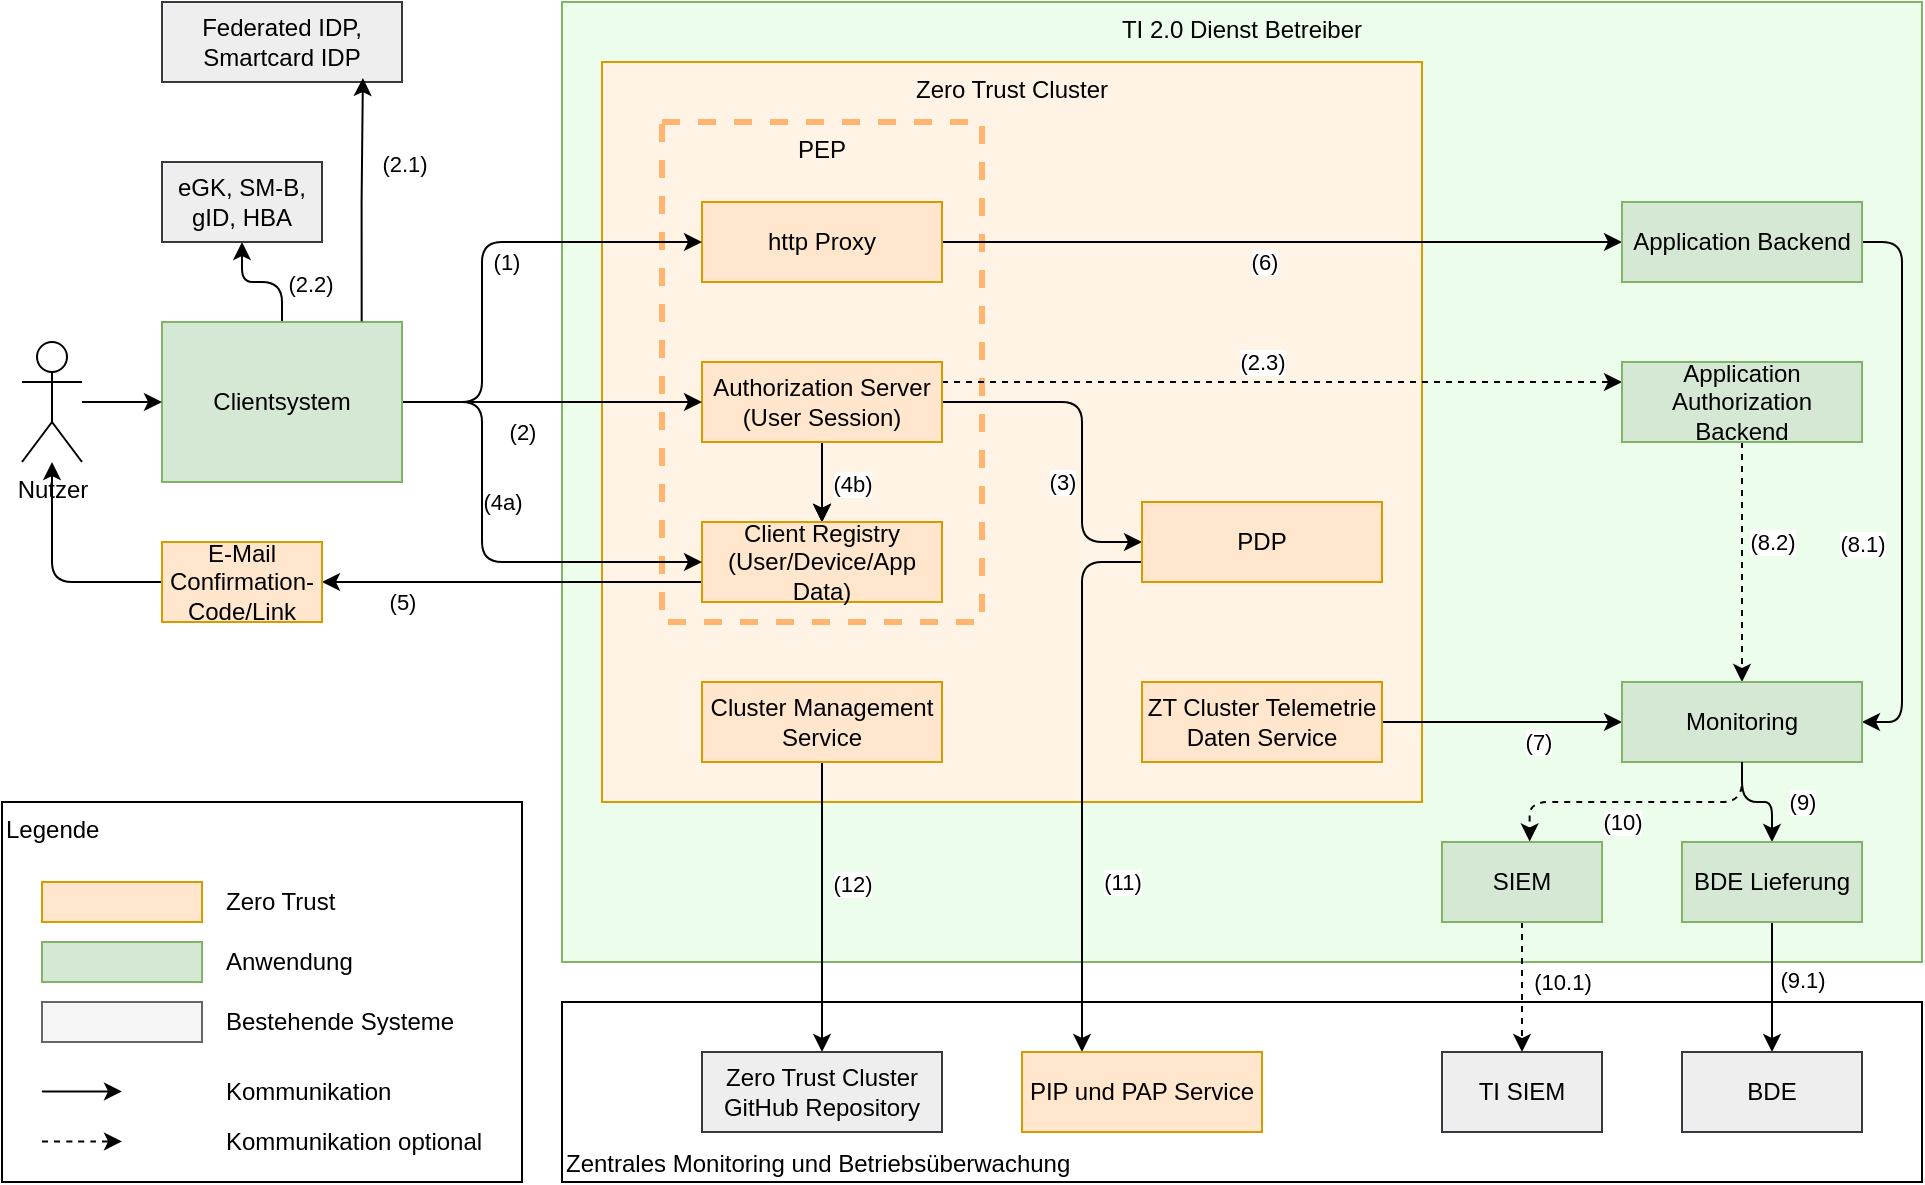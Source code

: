 <mxfile version="24.4.13" type="device">
  <diagram name="Seite-1" id="rmcg_aQgjtSpjyozXI4n">
    <mxGraphModel dx="1434" dy="746" grid="1" gridSize="10" guides="1" tooltips="1" connect="1" arrows="1" fold="1" page="1" pageScale="1" pageWidth="1169" pageHeight="827" math="0" shadow="0">
      <root>
        <mxCell id="0" />
        <mxCell id="1" parent="0" />
        <mxCell id="VlHYgpy21l1go6Lui4qg-73" value="Legende" style="rounded=0;whiteSpace=wrap;html=1;align=left;verticalAlign=top;" vertex="1" parent="1">
          <mxGeometry x="160" y="500" width="260" height="190" as="geometry" />
        </mxCell>
        <mxCell id="VlHYgpy21l1go6Lui4qg-50" value="Zentrales Monitoring und Betriebsüberwachung" style="rounded=0;whiteSpace=wrap;html=1;align=left;verticalAlign=bottom;" vertex="1" parent="1">
          <mxGeometry x="440" y="600" width="680" height="90" as="geometry" />
        </mxCell>
        <mxCell id="VlHYgpy21l1go6Lui4qg-1" value="TI 2.0 Dienst Betreiber" style="rounded=0;whiteSpace=wrap;html=1;fillColor=#edfdec;strokeColor=#82b366;align=center;verticalAlign=top;" vertex="1" parent="1">
          <mxGeometry x="440" y="100" width="680" height="480" as="geometry" />
        </mxCell>
        <mxCell id="VlHYgpy21l1go6Lui4qg-2" value="Zero Trust Cluster" style="rounded=0;whiteSpace=wrap;html=1;align=center;verticalAlign=top;fillColor=#fff3e5;strokeColor=#d79b00;" vertex="1" parent="1">
          <mxGeometry x="460" y="130" width="410" height="370" as="geometry" />
        </mxCell>
        <mxCell id="VlHYgpy21l1go6Lui4qg-5" value="PEP" style="rounded=0;whiteSpace=wrap;html=1;fillColor=none;verticalAlign=top;strokeColor=#FFB570;dashed=1;strokeWidth=3;" vertex="1" parent="1">
          <mxGeometry x="490" y="160" width="160" height="250" as="geometry" />
        </mxCell>
        <mxCell id="VlHYgpy21l1go6Lui4qg-12" style="edgeStyle=orthogonalEdgeStyle;rounded=1;orthogonalLoop=1;jettySize=auto;html=1;entryX=0;entryY=0.5;entryDx=0;entryDy=0;curved=0;" edge="1" parent="1" source="VlHYgpy21l1go6Lui4qg-3" target="VlHYgpy21l1go6Lui4qg-4">
          <mxGeometry relative="1" as="geometry">
            <Array as="points">
              <mxPoint x="700" y="300" />
              <mxPoint x="700" y="370" />
            </Array>
          </mxGeometry>
        </mxCell>
        <mxCell id="VlHYgpy21l1go6Lui4qg-13" value="(3)" style="edgeLabel;html=1;align=center;verticalAlign=middle;resizable=0;points=[];" vertex="1" connectable="0" parent="VlHYgpy21l1go6Lui4qg-12">
          <mxGeometry x="0.107" y="2" relative="1" as="geometry">
            <mxPoint x="-12" y="16" as="offset" />
          </mxGeometry>
        </mxCell>
        <mxCell id="VlHYgpy21l1go6Lui4qg-17" style="edgeStyle=orthogonalEdgeStyle;rounded=0;orthogonalLoop=1;jettySize=auto;html=1;entryX=0.5;entryY=0;entryDx=0;entryDy=0;" edge="1" parent="1" source="VlHYgpy21l1go6Lui4qg-3" target="VlHYgpy21l1go6Lui4qg-7">
          <mxGeometry relative="1" as="geometry" />
        </mxCell>
        <mxCell id="VlHYgpy21l1go6Lui4qg-18" value="(4b)" style="edgeLabel;html=1;align=center;verticalAlign=middle;resizable=0;points=[];" vertex="1" connectable="0" parent="VlHYgpy21l1go6Lui4qg-17">
          <mxGeometry x="-0.233" relative="1" as="geometry">
            <mxPoint x="15" y="5" as="offset" />
          </mxGeometry>
        </mxCell>
        <mxCell id="VlHYgpy21l1go6Lui4qg-19" value="" style="edgeStyle=orthogonalEdgeStyle;rounded=0;orthogonalLoop=1;jettySize=auto;html=1;" edge="1" parent="1" source="VlHYgpy21l1go6Lui4qg-3" target="VlHYgpy21l1go6Lui4qg-7">
          <mxGeometry relative="1" as="geometry" />
        </mxCell>
        <mxCell id="VlHYgpy21l1go6Lui4qg-20" value="" style="edgeStyle=orthogonalEdgeStyle;rounded=0;orthogonalLoop=1;jettySize=auto;html=1;" edge="1" parent="1" source="VlHYgpy21l1go6Lui4qg-3" target="VlHYgpy21l1go6Lui4qg-7">
          <mxGeometry relative="1" as="geometry" />
        </mxCell>
        <mxCell id="VlHYgpy21l1go6Lui4qg-42" style="edgeStyle=orthogonalEdgeStyle;rounded=0;orthogonalLoop=1;jettySize=auto;html=1;entryX=0;entryY=0.25;entryDx=0;entryDy=0;dashed=1;exitX=1;exitY=0.25;exitDx=0;exitDy=0;" edge="1" parent="1" source="VlHYgpy21l1go6Lui4qg-3" target="VlHYgpy21l1go6Lui4qg-9">
          <mxGeometry relative="1" as="geometry" />
        </mxCell>
        <mxCell id="VlHYgpy21l1go6Lui4qg-43" value="(2.3)" style="edgeLabel;html=1;align=center;verticalAlign=middle;resizable=0;points=[];" vertex="1" connectable="0" parent="VlHYgpy21l1go6Lui4qg-42">
          <mxGeometry x="-0.001" y="3" relative="1" as="geometry">
            <mxPoint x="-10" y="-7" as="offset" />
          </mxGeometry>
        </mxCell>
        <mxCell id="VlHYgpy21l1go6Lui4qg-3" value="Authorization Server&lt;div&gt;(User Session)&lt;/div&gt;" style="rounded=0;whiteSpace=wrap;html=1;fillColor=#ffe6cc;strokeColor=#d79b00;" vertex="1" parent="1">
          <mxGeometry x="510" y="280" width="120" height="40" as="geometry" />
        </mxCell>
        <mxCell id="VlHYgpy21l1go6Lui4qg-55" style="edgeStyle=orthogonalEdgeStyle;rounded=1;orthogonalLoop=1;jettySize=auto;html=1;entryX=0.25;entryY=0;entryDx=0;entryDy=0;exitX=0;exitY=0.75;exitDx=0;exitDy=0;curved=0;" edge="1" parent="1" source="VlHYgpy21l1go6Lui4qg-4" target="VlHYgpy21l1go6Lui4qg-54">
          <mxGeometry relative="1" as="geometry">
            <Array as="points">
              <mxPoint x="700" y="380" />
            </Array>
          </mxGeometry>
        </mxCell>
        <mxCell id="VlHYgpy21l1go6Lui4qg-68" value="(11)" style="edgeLabel;html=1;align=center;verticalAlign=middle;resizable=0;points=[];" vertex="1" connectable="0" parent="VlHYgpy21l1go6Lui4qg-55">
          <mxGeometry x="0.396" y="-1" relative="1" as="geometry">
            <mxPoint x="21" y="-2" as="offset" />
          </mxGeometry>
        </mxCell>
        <mxCell id="VlHYgpy21l1go6Lui4qg-4" value="PDP" style="rounded=0;whiteSpace=wrap;html=1;fillColor=#ffe6cc;strokeColor=#d79b00;" vertex="1" parent="1">
          <mxGeometry x="730" y="350" width="120" height="40" as="geometry" />
        </mxCell>
        <mxCell id="VlHYgpy21l1go6Lui4qg-16" style="edgeStyle=orthogonalEdgeStyle;rounded=0;orthogonalLoop=1;jettySize=auto;html=1;entryX=0;entryY=0.5;entryDx=0;entryDy=0;" edge="1" parent="1" source="VlHYgpy21l1go6Lui4qg-6" target="VlHYgpy21l1go6Lui4qg-8">
          <mxGeometry relative="1" as="geometry" />
        </mxCell>
        <mxCell id="VlHYgpy21l1go6Lui4qg-60" value="(6)" style="edgeLabel;html=1;align=center;verticalAlign=middle;resizable=0;points=[];" vertex="1" connectable="0" parent="VlHYgpy21l1go6Lui4qg-16">
          <mxGeometry x="-0.396" y="1" relative="1" as="geometry">
            <mxPoint x="58" y="11" as="offset" />
          </mxGeometry>
        </mxCell>
        <mxCell id="VlHYgpy21l1go6Lui4qg-6" value="http Proxy" style="rounded=0;whiteSpace=wrap;html=1;fillColor=#ffe6cc;strokeColor=#d79b00;" vertex="1" parent="1">
          <mxGeometry x="510" y="200" width="120" height="40" as="geometry" />
        </mxCell>
        <mxCell id="VlHYgpy21l1go6Lui4qg-33" style="edgeStyle=orthogonalEdgeStyle;rounded=0;orthogonalLoop=1;jettySize=auto;html=1;entryX=1;entryY=0.5;entryDx=0;entryDy=0;exitX=0;exitY=0.75;exitDx=0;exitDy=0;" edge="1" parent="1" source="VlHYgpy21l1go6Lui4qg-7" target="VlHYgpy21l1go6Lui4qg-31">
          <mxGeometry relative="1" as="geometry" />
        </mxCell>
        <mxCell id="VlHYgpy21l1go6Lui4qg-34" value="(5)" style="edgeLabel;html=1;align=center;verticalAlign=middle;resizable=0;points=[];" vertex="1" connectable="0" parent="VlHYgpy21l1go6Lui4qg-33">
          <mxGeometry x="0.377" y="1" relative="1" as="geometry">
            <mxPoint x="-19" y="9" as="offset" />
          </mxGeometry>
        </mxCell>
        <mxCell id="VlHYgpy21l1go6Lui4qg-7" value="Client Registry&lt;div&gt;(User/Device/App Data)&lt;/div&gt;" style="rounded=0;whiteSpace=wrap;html=1;fillColor=#ffe6cc;strokeColor=#d79b00;" vertex="1" parent="1">
          <mxGeometry x="510" y="360" width="120" height="40" as="geometry" />
        </mxCell>
        <mxCell id="VlHYgpy21l1go6Lui4qg-49" style="edgeStyle=orthogonalEdgeStyle;rounded=1;orthogonalLoop=1;jettySize=auto;html=1;entryX=1;entryY=0.5;entryDx=0;entryDy=0;curved=0;" edge="1" parent="1" source="VlHYgpy21l1go6Lui4qg-8" target="VlHYgpy21l1go6Lui4qg-14">
          <mxGeometry relative="1" as="geometry">
            <Array as="points">
              <mxPoint x="1110" y="220" />
              <mxPoint x="1110" y="460" />
            </Array>
          </mxGeometry>
        </mxCell>
        <mxCell id="VlHYgpy21l1go6Lui4qg-62" value="(8.1)" style="edgeLabel;html=1;align=center;verticalAlign=middle;resizable=0;points=[];" vertex="1" connectable="0" parent="VlHYgpy21l1go6Lui4qg-49">
          <mxGeometry x="0.075" y="-1" relative="1" as="geometry">
            <mxPoint x="-19" y="20" as="offset" />
          </mxGeometry>
        </mxCell>
        <mxCell id="VlHYgpy21l1go6Lui4qg-8" value="&lt;div&gt;Application Backend&lt;/div&gt;" style="rounded=0;whiteSpace=wrap;html=1;fillColor=#d5e8d4;strokeColor=#82b366;" vertex="1" parent="1">
          <mxGeometry x="970" y="200" width="120" height="40" as="geometry" />
        </mxCell>
        <mxCell id="VlHYgpy21l1go6Lui4qg-82" style="edgeStyle=orthogonalEdgeStyle;rounded=0;orthogonalLoop=1;jettySize=auto;html=1;entryX=0.5;entryY=0;entryDx=0;entryDy=0;dashed=1;" edge="1" parent="1" source="VlHYgpy21l1go6Lui4qg-9" target="VlHYgpy21l1go6Lui4qg-14">
          <mxGeometry relative="1" as="geometry" />
        </mxCell>
        <mxCell id="VlHYgpy21l1go6Lui4qg-83" value="(8.2)" style="edgeLabel;html=1;align=center;verticalAlign=middle;resizable=0;points=[];" vertex="1" connectable="0" parent="VlHYgpy21l1go6Lui4qg-82">
          <mxGeometry x="-0.087" y="1" relative="1" as="geometry">
            <mxPoint x="14" y="-5" as="offset" />
          </mxGeometry>
        </mxCell>
        <mxCell id="VlHYgpy21l1go6Lui4qg-9" value="&lt;div&gt;Application Authorization Backend&lt;/div&gt;" style="rounded=0;whiteSpace=wrap;html=1;fillColor=#d5e8d4;strokeColor=#82b366;" vertex="1" parent="1">
          <mxGeometry x="970" y="280" width="120" height="40" as="geometry" />
        </mxCell>
        <mxCell id="VlHYgpy21l1go6Lui4qg-15" style="edgeStyle=orthogonalEdgeStyle;rounded=0;orthogonalLoop=1;jettySize=auto;html=1;" edge="1" parent="1" source="VlHYgpy21l1go6Lui4qg-10" target="VlHYgpy21l1go6Lui4qg-14">
          <mxGeometry relative="1" as="geometry" />
        </mxCell>
        <mxCell id="VlHYgpy21l1go6Lui4qg-61" value="(7)" style="edgeLabel;html=1;align=center;verticalAlign=middle;resizable=0;points=[];" vertex="1" connectable="0" parent="VlHYgpy21l1go6Lui4qg-15">
          <mxGeometry x="0.111" y="-2" relative="1" as="geometry">
            <mxPoint x="11" y="8" as="offset" />
          </mxGeometry>
        </mxCell>
        <mxCell id="VlHYgpy21l1go6Lui4qg-10" value="ZT Cluster Telemetrie Daten&amp;nbsp;&lt;span style=&quot;background-color: initial;&quot;&gt;Service&lt;/span&gt;" style="rounded=0;whiteSpace=wrap;html=1;fillColor=#ffe6cc;strokeColor=#d79b00;" vertex="1" parent="1">
          <mxGeometry x="730" y="440" width="120" height="40" as="geometry" />
        </mxCell>
        <mxCell id="VlHYgpy21l1go6Lui4qg-71" style="edgeStyle=orthogonalEdgeStyle;rounded=1;orthogonalLoop=1;jettySize=auto;html=1;entryX=0.5;entryY=0;entryDx=0;entryDy=0;curved=0;exitX=0.5;exitY=1;exitDx=0;exitDy=0;" edge="1" parent="1" source="VlHYgpy21l1go6Lui4qg-11" target="VlHYgpy21l1go6Lui4qg-69">
          <mxGeometry relative="1" as="geometry">
            <Array as="points">
              <mxPoint x="570" y="530" />
              <mxPoint x="570" y="530" />
            </Array>
          </mxGeometry>
        </mxCell>
        <mxCell id="VlHYgpy21l1go6Lui4qg-72" value="(12)" style="edgeLabel;html=1;align=center;verticalAlign=middle;resizable=0;points=[];" vertex="1" connectable="0" parent="VlHYgpy21l1go6Lui4qg-71">
          <mxGeometry x="0.494" y="1" relative="1" as="geometry">
            <mxPoint x="14" y="-48" as="offset" />
          </mxGeometry>
        </mxCell>
        <mxCell id="VlHYgpy21l1go6Lui4qg-11" value="Cluster Management&lt;div&gt;Service&lt;/div&gt;" style="rounded=0;whiteSpace=wrap;html=1;fillColor=#ffe6cc;strokeColor=#d79b00;" vertex="1" parent="1">
          <mxGeometry x="510" y="440" width="120" height="40" as="geometry" />
        </mxCell>
        <mxCell id="VlHYgpy21l1go6Lui4qg-63" style="edgeStyle=orthogonalEdgeStyle;rounded=1;orthogonalLoop=1;jettySize=auto;html=1;entryX=0.5;entryY=0;entryDx=0;entryDy=0;curved=0;" edge="1" parent="1" source="VlHYgpy21l1go6Lui4qg-14" target="VlHYgpy21l1go6Lui4qg-44">
          <mxGeometry relative="1" as="geometry" />
        </mxCell>
        <mxCell id="VlHYgpy21l1go6Lui4qg-64" value="(9)" style="edgeLabel;html=1;align=center;verticalAlign=middle;resizable=0;points=[];" vertex="1" connectable="0" parent="VlHYgpy21l1go6Lui4qg-63">
          <mxGeometry x="0.385" y="1" relative="1" as="geometry">
            <mxPoint x="14" y="-3" as="offset" />
          </mxGeometry>
        </mxCell>
        <mxCell id="VlHYgpy21l1go6Lui4qg-14" value="&lt;div&gt;Monitoring&lt;/div&gt;" style="rounded=0;whiteSpace=wrap;html=1;fillColor=#d5e8d4;strokeColor=#82b366;" vertex="1" parent="1">
          <mxGeometry x="970" y="440" width="120" height="40" as="geometry" />
        </mxCell>
        <mxCell id="VlHYgpy21l1go6Lui4qg-23" style="edgeStyle=orthogonalEdgeStyle;rounded=0;orthogonalLoop=1;jettySize=auto;html=1;entryX=0;entryY=0.5;entryDx=0;entryDy=0;" edge="1" parent="1" source="VlHYgpy21l1go6Lui4qg-22" target="VlHYgpy21l1go6Lui4qg-3">
          <mxGeometry relative="1" as="geometry" />
        </mxCell>
        <mxCell id="VlHYgpy21l1go6Lui4qg-24" value="(2)" style="edgeLabel;html=1;align=center;verticalAlign=middle;resizable=0;points=[];" vertex="1" connectable="0" parent="VlHYgpy21l1go6Lui4qg-23">
          <mxGeometry x="-0.467" y="-3" relative="1" as="geometry">
            <mxPoint x="20" y="12" as="offset" />
          </mxGeometry>
        </mxCell>
        <mxCell id="VlHYgpy21l1go6Lui4qg-25" style="edgeStyle=orthogonalEdgeStyle;rounded=1;orthogonalLoop=1;jettySize=auto;html=1;entryX=0;entryY=0.5;entryDx=0;entryDy=0;curved=0;" edge="1" parent="1" source="VlHYgpy21l1go6Lui4qg-22" target="VlHYgpy21l1go6Lui4qg-6">
          <mxGeometry relative="1" as="geometry">
            <Array as="points">
              <mxPoint x="400" y="300" />
              <mxPoint x="400" y="220" />
            </Array>
          </mxGeometry>
        </mxCell>
        <mxCell id="VlHYgpy21l1go6Lui4qg-26" value="(1)" style="edgeLabel;html=1;align=center;verticalAlign=middle;resizable=0;points=[];" vertex="1" connectable="0" parent="VlHYgpy21l1go6Lui4qg-25">
          <mxGeometry x="0.145" y="1" relative="1" as="geometry">
            <mxPoint y="11" as="offset" />
          </mxGeometry>
        </mxCell>
        <mxCell id="VlHYgpy21l1go6Lui4qg-36" style="edgeStyle=orthogonalEdgeStyle;rounded=1;orthogonalLoop=1;jettySize=auto;html=1;entryX=0.5;entryY=1;entryDx=0;entryDy=0;exitX=0.5;exitY=0;exitDx=0;exitDy=0;curved=0;" edge="1" parent="1" source="VlHYgpy21l1go6Lui4qg-22" target="VlHYgpy21l1go6Lui4qg-35">
          <mxGeometry relative="1" as="geometry" />
        </mxCell>
        <mxCell id="VlHYgpy21l1go6Lui4qg-59" value="(2.2)" style="edgeLabel;html=1;align=center;verticalAlign=middle;resizable=0;points=[];" vertex="1" connectable="0" parent="VlHYgpy21l1go6Lui4qg-36">
          <mxGeometry x="-0.167" y="1" relative="1" as="geometry">
            <mxPoint x="19" as="offset" />
          </mxGeometry>
        </mxCell>
        <mxCell id="VlHYgpy21l1go6Lui4qg-39" style="edgeStyle=orthogonalEdgeStyle;rounded=1;orthogonalLoop=1;jettySize=auto;html=1;curved=0;" edge="1" parent="1" source="VlHYgpy21l1go6Lui4qg-22" target="VlHYgpy21l1go6Lui4qg-7">
          <mxGeometry relative="1" as="geometry">
            <Array as="points">
              <mxPoint x="400" y="300" />
              <mxPoint x="400" y="380" />
            </Array>
          </mxGeometry>
        </mxCell>
        <mxCell id="VlHYgpy21l1go6Lui4qg-40" value="(4a)" style="edgeLabel;html=1;align=center;verticalAlign=middle;resizable=0;points=[];" vertex="1" connectable="0" parent="VlHYgpy21l1go6Lui4qg-39">
          <mxGeometry x="0.201" y="-1" relative="1" as="geometry">
            <mxPoint x="-8" y="-31" as="offset" />
          </mxGeometry>
        </mxCell>
        <mxCell id="VlHYgpy21l1go6Lui4qg-22" value="Clientsystem" style="rounded=0;whiteSpace=wrap;html=1;fillColor=#d5e8d4;strokeColor=#82b366;" vertex="1" parent="1">
          <mxGeometry x="240" y="260" width="120" height="80" as="geometry" />
        </mxCell>
        <mxCell id="VlHYgpy21l1go6Lui4qg-30" style="edgeStyle=orthogonalEdgeStyle;rounded=0;orthogonalLoop=1;jettySize=auto;html=1;entryX=0;entryY=0.5;entryDx=0;entryDy=0;" edge="1" parent="1" source="VlHYgpy21l1go6Lui4qg-29" target="VlHYgpy21l1go6Lui4qg-22">
          <mxGeometry relative="1" as="geometry" />
        </mxCell>
        <mxCell id="VlHYgpy21l1go6Lui4qg-29" value="Nutzer" style="shape=umlActor;verticalLabelPosition=bottom;verticalAlign=top;html=1;outlineConnect=0;" vertex="1" parent="1">
          <mxGeometry x="170" y="270" width="30" height="60" as="geometry" />
        </mxCell>
        <mxCell id="VlHYgpy21l1go6Lui4qg-32" style="edgeStyle=orthogonalEdgeStyle;rounded=1;orthogonalLoop=1;jettySize=auto;html=1;curved=0;" edge="1" parent="1" source="VlHYgpy21l1go6Lui4qg-31" target="VlHYgpy21l1go6Lui4qg-29">
          <mxGeometry relative="1" as="geometry" />
        </mxCell>
        <mxCell id="VlHYgpy21l1go6Lui4qg-31" value="E-Mail&lt;div&gt;Confirmation-Code/Link&lt;/div&gt;" style="rounded=0;whiteSpace=wrap;html=1;fillColor=#ffe6cc;strokeColor=#d79b00;" vertex="1" parent="1">
          <mxGeometry x="240" y="370" width="80" height="40" as="geometry" />
        </mxCell>
        <mxCell id="VlHYgpy21l1go6Lui4qg-35" value="eGK, SM-B,&lt;div&gt;gID, HBA&lt;/div&gt;" style="rounded=0;whiteSpace=wrap;html=1;fillColor=#eeeeee;strokeColor=#36393d;" vertex="1" parent="1">
          <mxGeometry x="240" y="180" width="80" height="40" as="geometry" />
        </mxCell>
        <mxCell id="VlHYgpy21l1go6Lui4qg-37" value="Federated IDP,&lt;div&gt;Smartcard IDP&lt;/div&gt;" style="rounded=0;whiteSpace=wrap;html=1;fillColor=#eeeeee;strokeColor=#36393d;" vertex="1" parent="1">
          <mxGeometry x="240" y="100" width="120" height="40" as="geometry" />
        </mxCell>
        <mxCell id="VlHYgpy21l1go6Lui4qg-38" style="edgeStyle=orthogonalEdgeStyle;rounded=0;orthogonalLoop=1;jettySize=auto;html=1;entryX=0.837;entryY=0.95;entryDx=0;entryDy=0;entryPerimeter=0;exitX=0.832;exitY=-0.004;exitDx=0;exitDy=0;exitPerimeter=0;" edge="1" parent="1" source="VlHYgpy21l1go6Lui4qg-22" target="VlHYgpy21l1go6Lui4qg-37">
          <mxGeometry relative="1" as="geometry" />
        </mxCell>
        <mxCell id="VlHYgpy21l1go6Lui4qg-41" value="(2.1)" style="edgeLabel;html=1;align=center;verticalAlign=middle;resizable=0;points=[];" vertex="1" connectable="0" parent="VlHYgpy21l1go6Lui4qg-38">
          <mxGeometry x="0.181" y="1" relative="1" as="geometry">
            <mxPoint x="21" y="-8" as="offset" />
          </mxGeometry>
        </mxCell>
        <mxCell id="VlHYgpy21l1go6Lui4qg-56" style="edgeStyle=orthogonalEdgeStyle;rounded=0;orthogonalLoop=1;jettySize=auto;html=1;entryX=0.5;entryY=0;entryDx=0;entryDy=0;" edge="1" parent="1" source="VlHYgpy21l1go6Lui4qg-44" target="VlHYgpy21l1go6Lui4qg-52">
          <mxGeometry relative="1" as="geometry" />
        </mxCell>
        <mxCell id="VlHYgpy21l1go6Lui4qg-66" value="(9.1)" style="edgeLabel;html=1;align=center;verticalAlign=middle;resizable=0;points=[];" vertex="1" connectable="0" parent="VlHYgpy21l1go6Lui4qg-56">
          <mxGeometry x="-0.128" y="-1" relative="1" as="geometry">
            <mxPoint x="16" as="offset" />
          </mxGeometry>
        </mxCell>
        <mxCell id="VlHYgpy21l1go6Lui4qg-44" value="&lt;div&gt;BDE Lieferung&lt;/div&gt;" style="rounded=0;whiteSpace=wrap;html=1;fillColor=#d5e8d4;strokeColor=#82b366;" vertex="1" parent="1">
          <mxGeometry x="1000" y="520" width="90" height="40" as="geometry" />
        </mxCell>
        <mxCell id="VlHYgpy21l1go6Lui4qg-58" style="edgeStyle=orthogonalEdgeStyle;rounded=0;orthogonalLoop=1;jettySize=auto;html=1;entryX=0.5;entryY=0;entryDx=0;entryDy=0;dashed=1;" edge="1" parent="1" source="VlHYgpy21l1go6Lui4qg-45" target="VlHYgpy21l1go6Lui4qg-57">
          <mxGeometry relative="1" as="geometry" />
        </mxCell>
        <mxCell id="VlHYgpy21l1go6Lui4qg-67" value="(10.1)" style="edgeLabel;html=1;align=center;verticalAlign=middle;resizable=0;points=[];" vertex="1" connectable="0" parent="VlHYgpy21l1go6Lui4qg-58">
          <mxGeometry x="0.004" relative="1" as="geometry">
            <mxPoint x="20" y="-3" as="offset" />
          </mxGeometry>
        </mxCell>
        <mxCell id="VlHYgpy21l1go6Lui4qg-45" value="&lt;div&gt;SIEM&lt;/div&gt;" style="rounded=0;whiteSpace=wrap;html=1;fillColor=#d5e8d4;strokeColor=#82b366;" vertex="1" parent="1">
          <mxGeometry x="880" y="520" width="80" height="40" as="geometry" />
        </mxCell>
        <mxCell id="VlHYgpy21l1go6Lui4qg-48" style="edgeStyle=orthogonalEdgeStyle;rounded=1;orthogonalLoop=1;jettySize=auto;html=1;entryX=0.548;entryY=-0.007;entryDx=0;entryDy=0;entryPerimeter=0;dashed=1;curved=0;" edge="1" parent="1" source="VlHYgpy21l1go6Lui4qg-14" target="VlHYgpy21l1go6Lui4qg-45">
          <mxGeometry relative="1" as="geometry">
            <Array as="points">
              <mxPoint x="1030" y="500" />
              <mxPoint x="924" y="500" />
            </Array>
          </mxGeometry>
        </mxCell>
        <mxCell id="VlHYgpy21l1go6Lui4qg-65" value="(10)" style="edgeLabel;html=1;align=center;verticalAlign=middle;resizable=0;points=[];" vertex="1" connectable="0" parent="VlHYgpy21l1go6Lui4qg-48">
          <mxGeometry x="-0.052" relative="1" as="geometry">
            <mxPoint x="-11" y="10" as="offset" />
          </mxGeometry>
        </mxCell>
        <mxCell id="VlHYgpy21l1go6Lui4qg-52" value="&lt;div&gt;BDE&lt;/div&gt;" style="rounded=0;whiteSpace=wrap;html=1;fillColor=#eeeeee;strokeColor=#36393d;" vertex="1" parent="1">
          <mxGeometry x="1000" y="625" width="90" height="40" as="geometry" />
        </mxCell>
        <mxCell id="VlHYgpy21l1go6Lui4qg-54" value="PIP und PAP Service" style="rounded=0;whiteSpace=wrap;html=1;fillColor=#ffe6cc;strokeColor=#d79b00;" vertex="1" parent="1">
          <mxGeometry x="670" y="625" width="120" height="40" as="geometry" />
        </mxCell>
        <mxCell id="VlHYgpy21l1go6Lui4qg-57" value="&lt;div&gt;TI SIEM&lt;/div&gt;" style="rounded=0;whiteSpace=wrap;html=1;fillColor=#eeeeee;strokeColor=#36393d;" vertex="1" parent="1">
          <mxGeometry x="880" y="625" width="80" height="40" as="geometry" />
        </mxCell>
        <mxCell id="VlHYgpy21l1go6Lui4qg-69" value="Zero Trust Cluster GitHub&amp;nbsp;&lt;span style=&quot;background-color: initial;&quot;&gt;Repository&lt;/span&gt;" style="rounded=0;whiteSpace=wrap;html=1;fillColor=#eeeeee;strokeColor=#36393d;" vertex="1" parent="1">
          <mxGeometry x="510" y="625" width="120" height="40" as="geometry" />
        </mxCell>
        <mxCell id="VlHYgpy21l1go6Lui4qg-74" value="" style="rounded=0;whiteSpace=wrap;html=1;fillColor=#ffe6cc;strokeColor=#d79b00;" vertex="1" parent="1">
          <mxGeometry x="180" y="540" width="80" height="20" as="geometry" />
        </mxCell>
        <mxCell id="VlHYgpy21l1go6Lui4qg-75" value="Zero Trust" style="text;html=1;align=left;verticalAlign=middle;whiteSpace=wrap;rounded=0;" vertex="1" parent="1">
          <mxGeometry x="270" y="540" width="130" height="20" as="geometry" />
        </mxCell>
        <mxCell id="VlHYgpy21l1go6Lui4qg-76" value="" style="rounded=0;whiteSpace=wrap;html=1;fillColor=#d5e8d4;strokeColor=#82b366;" vertex="1" parent="1">
          <mxGeometry x="180" y="570" width="80" height="20" as="geometry" />
        </mxCell>
        <mxCell id="VlHYgpy21l1go6Lui4qg-77" value="Anwendung" style="text;html=1;align=left;verticalAlign=middle;whiteSpace=wrap;rounded=0;" vertex="1" parent="1">
          <mxGeometry x="270" y="570" width="130" height="20" as="geometry" />
        </mxCell>
        <mxCell id="VlHYgpy21l1go6Lui4qg-78" value="" style="rounded=0;whiteSpace=wrap;html=1;fillColor=#f5f5f5;strokeColor=#666666;fontColor=#333333;" vertex="1" parent="1">
          <mxGeometry x="180" y="600" width="80" height="20" as="geometry" />
        </mxCell>
        <mxCell id="VlHYgpy21l1go6Lui4qg-79" value="Bestehende Systeme" style="text;html=1;align=left;verticalAlign=middle;whiteSpace=wrap;rounded=0;" vertex="1" parent="1">
          <mxGeometry x="270" y="600" width="130" height="20" as="geometry" />
        </mxCell>
        <mxCell id="VlHYgpy21l1go6Lui4qg-88" style="edgeStyle=orthogonalEdgeStyle;rounded=1;orthogonalLoop=1;jettySize=auto;html=1;curved=0;" edge="1" parent="1">
          <mxGeometry relative="1" as="geometry">
            <mxPoint x="180" y="644.71" as="sourcePoint" />
            <mxPoint x="220" y="644.71" as="targetPoint" />
            <Array as="points">
              <mxPoint x="200" y="645" />
              <mxPoint x="200" y="645" />
            </Array>
          </mxGeometry>
        </mxCell>
        <mxCell id="VlHYgpy21l1go6Lui4qg-90" value="Kommunikation" style="text;html=1;align=left;verticalAlign=middle;whiteSpace=wrap;rounded=0;" vertex="1" parent="1">
          <mxGeometry x="270" y="635" width="120" height="20" as="geometry" />
        </mxCell>
        <mxCell id="VlHYgpy21l1go6Lui4qg-91" style="edgeStyle=orthogonalEdgeStyle;rounded=1;orthogonalLoop=1;jettySize=auto;html=1;curved=0;dashed=1;" edge="1" parent="1">
          <mxGeometry relative="1" as="geometry">
            <mxPoint x="180" y="669.71" as="sourcePoint" />
            <mxPoint x="220" y="669.71" as="targetPoint" />
            <Array as="points">
              <mxPoint x="200" y="669.71" />
              <mxPoint x="200" y="669.71" />
            </Array>
          </mxGeometry>
        </mxCell>
        <mxCell id="VlHYgpy21l1go6Lui4qg-92" value="Kommunikation optional" style="text;html=1;align=left;verticalAlign=middle;whiteSpace=wrap;rounded=0;" vertex="1" parent="1">
          <mxGeometry x="270" y="660" width="140" height="20" as="geometry" />
        </mxCell>
      </root>
    </mxGraphModel>
  </diagram>
</mxfile>
